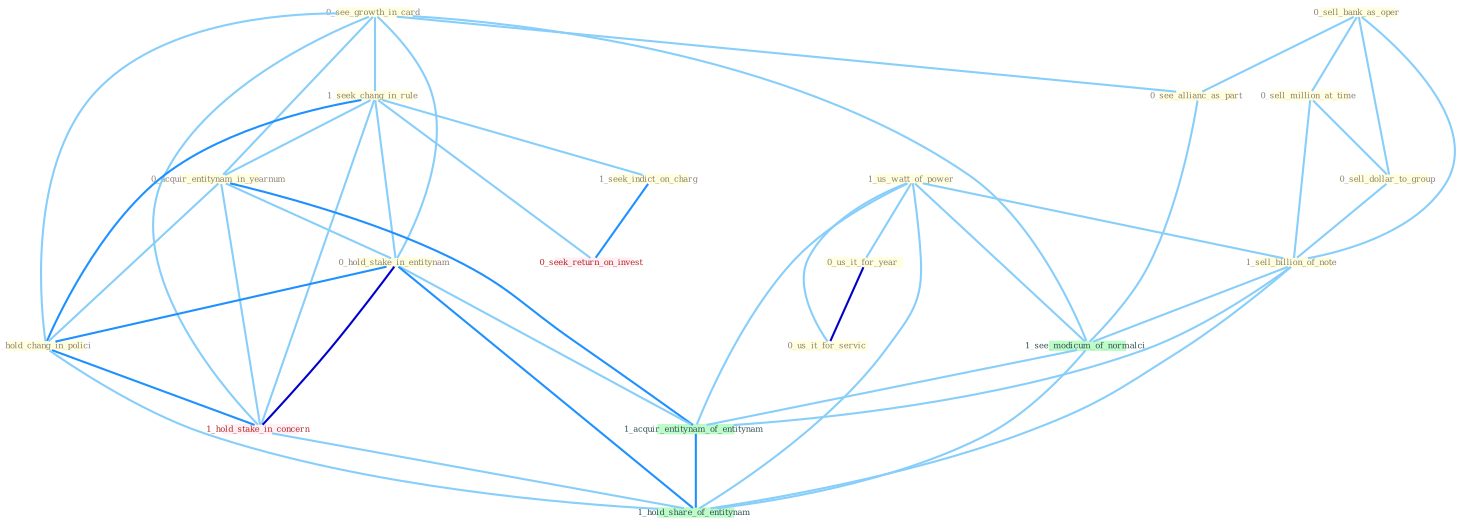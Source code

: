 Graph G{ 
    node
    [shape=polygon,style=filled,width=.5,height=.06,color="#BDFCC9",fixedsize=true,fontsize=4,
    fontcolor="#2f4f4f"];
    {node
    [color="#ffffe0", fontcolor="#8b7d6b"] "0_see_growth_in_card " "1_seek_chang_in_rule " "0_sell_bank_as_oper " "0_acquir_entitynam_in_yearnum " "0_hold_stake_in_entitynam " "1_hold_chang_in_polici " "0_sell_million_at_time " "1_us_watt_of_power " "0_us_it_for_year " "1_seek_indict_on_charg " "0_sell_dollar_to_group " "0_us_it_for_servic " "0_see_allianc_as_part " "1_sell_billion_of_note "}
{node [color="#fff0f5", fontcolor="#b22222"] "1_hold_stake_in_concern " "0_seek_return_on_invest "}
edge [color="#B0E2FF"];

	"0_see_growth_in_card " -- "1_seek_chang_in_rule " [w="1", color="#87cefa" ];
	"0_see_growth_in_card " -- "0_acquir_entitynam_in_yearnum " [w="1", color="#87cefa" ];
	"0_see_growth_in_card " -- "0_hold_stake_in_entitynam " [w="1", color="#87cefa" ];
	"0_see_growth_in_card " -- "1_hold_chang_in_polici " [w="1", color="#87cefa" ];
	"0_see_growth_in_card " -- "0_see_allianc_as_part " [w="1", color="#87cefa" ];
	"0_see_growth_in_card " -- "1_hold_stake_in_concern " [w="1", color="#87cefa" ];
	"0_see_growth_in_card " -- "1_see_modicum_of_normalci " [w="1", color="#87cefa" ];
	"1_seek_chang_in_rule " -- "0_acquir_entitynam_in_yearnum " [w="1", color="#87cefa" ];
	"1_seek_chang_in_rule " -- "0_hold_stake_in_entitynam " [w="1", color="#87cefa" ];
	"1_seek_chang_in_rule " -- "1_hold_chang_in_polici " [w="2", color="#1e90ff" , len=0.8];
	"1_seek_chang_in_rule " -- "1_seek_indict_on_charg " [w="1", color="#87cefa" ];
	"1_seek_chang_in_rule " -- "1_hold_stake_in_concern " [w="1", color="#87cefa" ];
	"1_seek_chang_in_rule " -- "0_seek_return_on_invest " [w="1", color="#87cefa" ];
	"0_sell_bank_as_oper " -- "0_sell_million_at_time " [w="1", color="#87cefa" ];
	"0_sell_bank_as_oper " -- "0_sell_dollar_to_group " [w="1", color="#87cefa" ];
	"0_sell_bank_as_oper " -- "0_see_allianc_as_part " [w="1", color="#87cefa" ];
	"0_sell_bank_as_oper " -- "1_sell_billion_of_note " [w="1", color="#87cefa" ];
	"0_acquir_entitynam_in_yearnum " -- "0_hold_stake_in_entitynam " [w="1", color="#87cefa" ];
	"0_acquir_entitynam_in_yearnum " -- "1_hold_chang_in_polici " [w="1", color="#87cefa" ];
	"0_acquir_entitynam_in_yearnum " -- "1_hold_stake_in_concern " [w="1", color="#87cefa" ];
	"0_acquir_entitynam_in_yearnum " -- "1_acquir_entitynam_of_entitynam " [w="2", color="#1e90ff" , len=0.8];
	"0_hold_stake_in_entitynam " -- "1_hold_chang_in_polici " [w="2", color="#1e90ff" , len=0.8];
	"0_hold_stake_in_entitynam " -- "1_hold_stake_in_concern " [w="3", color="#0000cd" , len=0.6];
	"0_hold_stake_in_entitynam " -- "1_acquir_entitynam_of_entitynam " [w="1", color="#87cefa" ];
	"0_hold_stake_in_entitynam " -- "1_hold_share_of_entitynam " [w="2", color="#1e90ff" , len=0.8];
	"1_hold_chang_in_polici " -- "1_hold_stake_in_concern " [w="2", color="#1e90ff" , len=0.8];
	"1_hold_chang_in_polici " -- "1_hold_share_of_entitynam " [w="1", color="#87cefa" ];
	"0_sell_million_at_time " -- "0_sell_dollar_to_group " [w="1", color="#87cefa" ];
	"0_sell_million_at_time " -- "1_sell_billion_of_note " [w="1", color="#87cefa" ];
	"1_us_watt_of_power " -- "0_us_it_for_year " [w="1", color="#87cefa" ];
	"1_us_watt_of_power " -- "0_us_it_for_servic " [w="1", color="#87cefa" ];
	"1_us_watt_of_power " -- "1_sell_billion_of_note " [w="1", color="#87cefa" ];
	"1_us_watt_of_power " -- "1_see_modicum_of_normalci " [w="1", color="#87cefa" ];
	"1_us_watt_of_power " -- "1_acquir_entitynam_of_entitynam " [w="1", color="#87cefa" ];
	"1_us_watt_of_power " -- "1_hold_share_of_entitynam " [w="1", color="#87cefa" ];
	"0_us_it_for_year " -- "0_us_it_for_servic " [w="3", color="#0000cd" , len=0.6];
	"1_seek_indict_on_charg " -- "0_seek_return_on_invest " [w="2", color="#1e90ff" , len=0.8];
	"0_sell_dollar_to_group " -- "1_sell_billion_of_note " [w="1", color="#87cefa" ];
	"0_see_allianc_as_part " -- "1_see_modicum_of_normalci " [w="1", color="#87cefa" ];
	"1_sell_billion_of_note " -- "1_see_modicum_of_normalci " [w="1", color="#87cefa" ];
	"1_sell_billion_of_note " -- "1_acquir_entitynam_of_entitynam " [w="1", color="#87cefa" ];
	"1_sell_billion_of_note " -- "1_hold_share_of_entitynam " [w="1", color="#87cefa" ];
	"1_hold_stake_in_concern " -- "1_hold_share_of_entitynam " [w="1", color="#87cefa" ];
	"1_see_modicum_of_normalci " -- "1_acquir_entitynam_of_entitynam " [w="1", color="#87cefa" ];
	"1_see_modicum_of_normalci " -- "1_hold_share_of_entitynam " [w="1", color="#87cefa" ];
	"1_acquir_entitynam_of_entitynam " -- "1_hold_share_of_entitynam " [w="2", color="#1e90ff" , len=0.8];
}